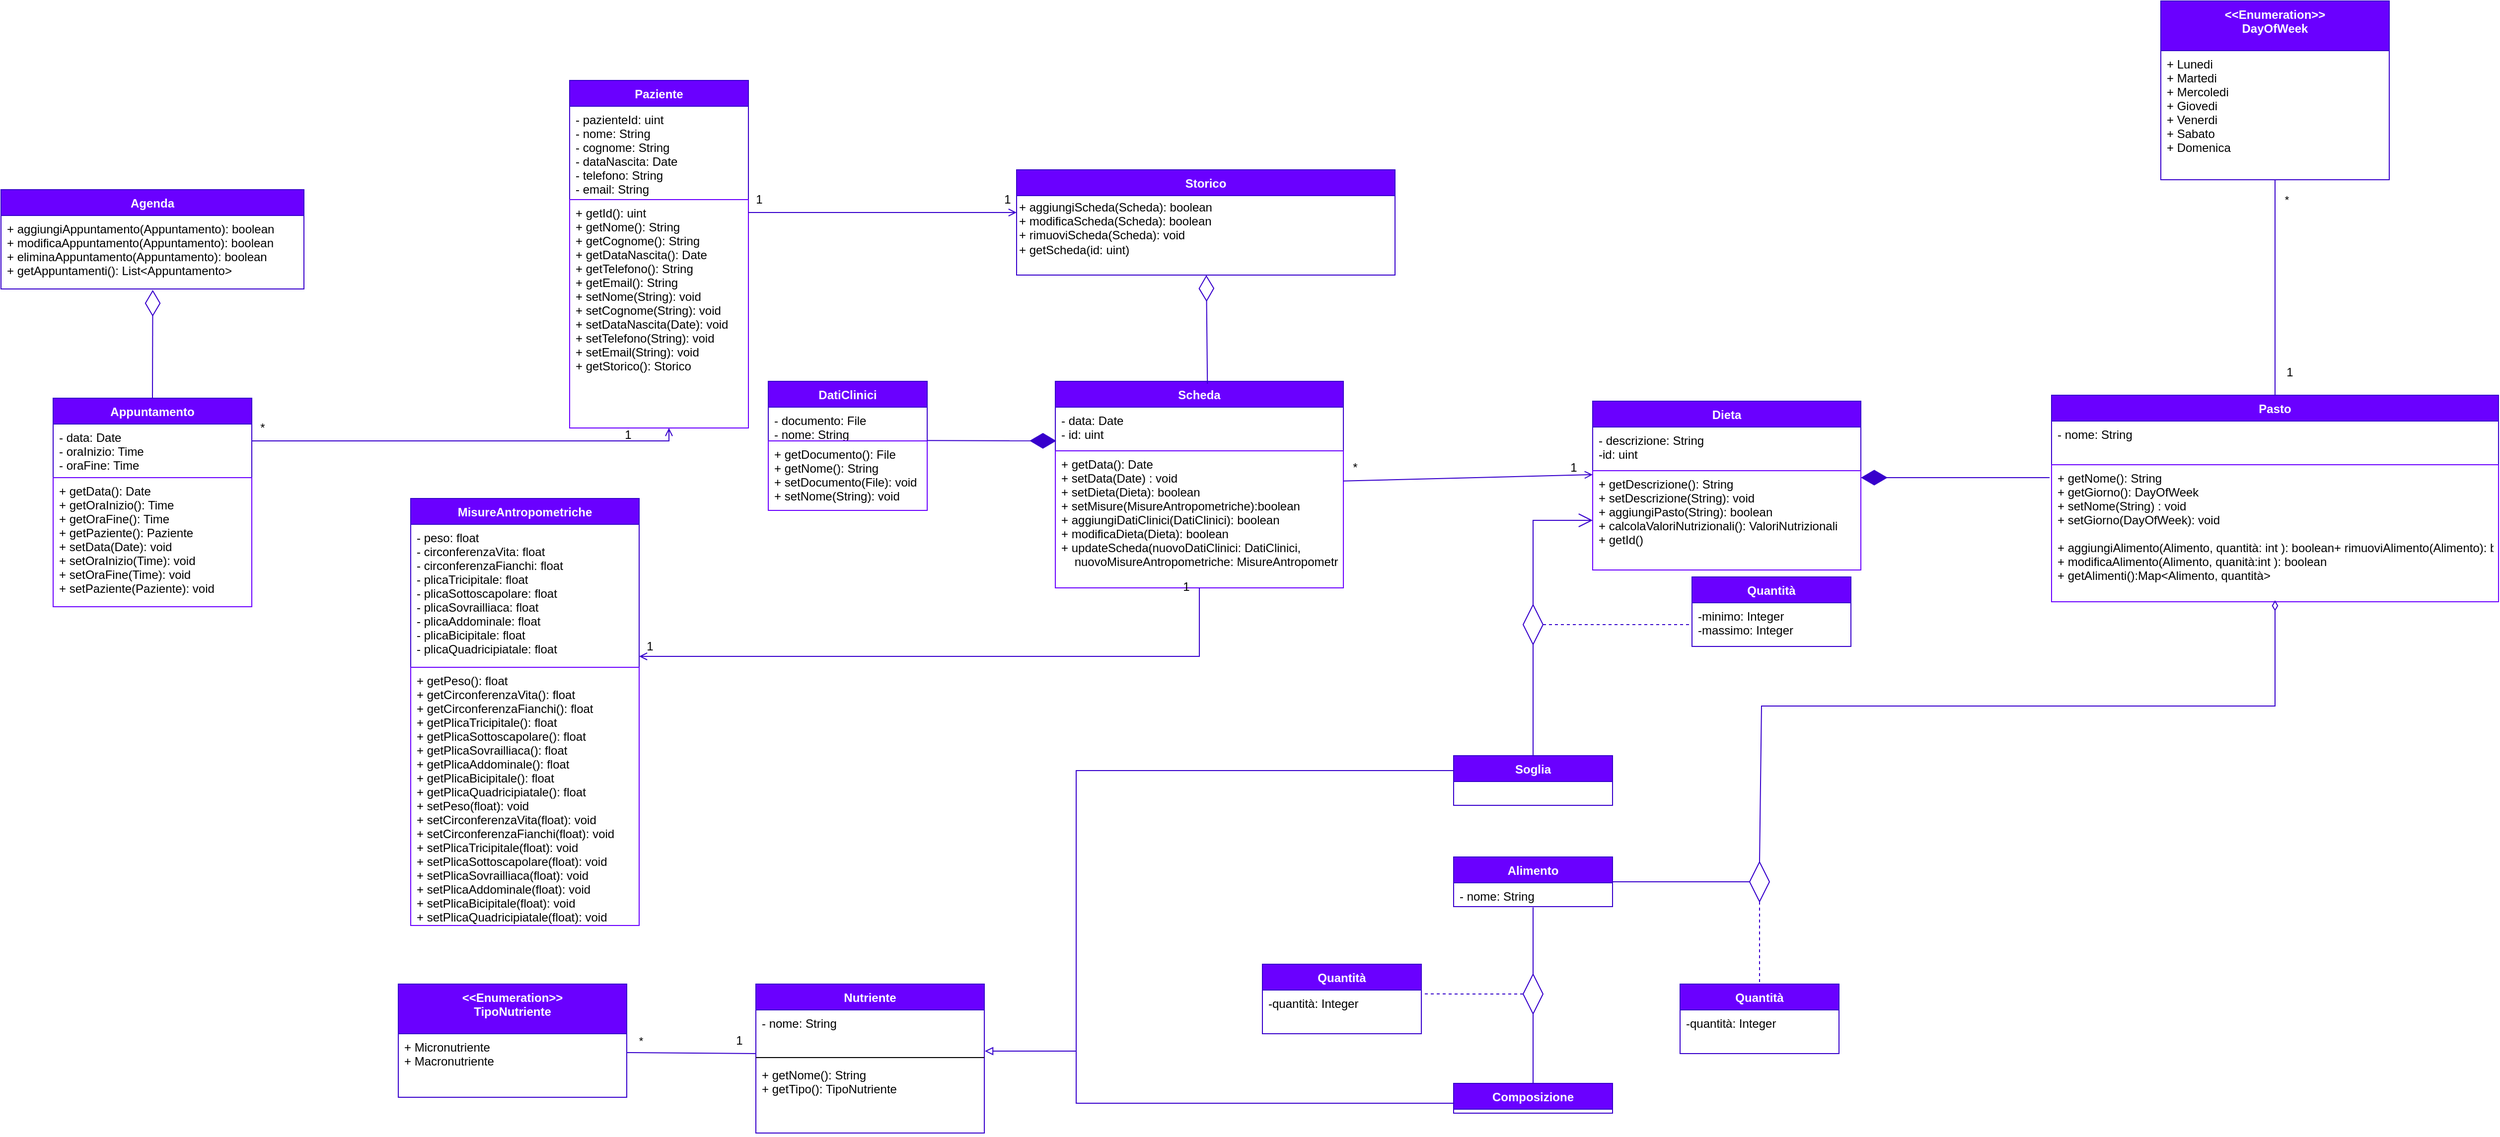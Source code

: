 <mxfile version="18.1.3" type="device"><diagram id="CF-CN9mxn05kVz-OpUtG" name="Page-1"><mxGraphModel dx="1038" dy="571" grid="1" gridSize="10" guides="1" tooltips="1" connect="1" arrows="1" fold="1" page="1" pageScale="1" pageWidth="827" pageHeight="1169" math="0" shadow="0"><root><mxCell id="0"/><mxCell id="1" parent="0"/><mxCell id="SzVYl2OptCZVlFIgxZ-r-344" value="Paziente" style="swimlane;fontStyle=1;align=center;verticalAlign=top;childLayout=stackLayout;horizontal=1;startSize=26;horizontalStack=0;resizeParent=1;resizeParentMax=0;resizeLast=0;collapsible=1;marginBottom=0;fillColor=#6a00ff;fontColor=#ffffff;strokeColor=#3700CC;" parent="1" vertex="1"><mxGeometry x="832.5" y="780" width="180" height="350" as="geometry"/></mxCell><mxCell id="SzVYl2OptCZVlFIgxZ-r-345" value="- pazienteId: uint&#10;- nome: String&#10;- cognome: String&#10;- dataNascita: Date&#10;- telefono: String&#10;- email: String&#10;&#10;" style="text;align=left;verticalAlign=top;spacingLeft=4;spacingRight=4;overflow=hidden;rotatable=0;points=[[0,0.5],[1,0.5]];portConstraint=eastwest;" parent="SzVYl2OptCZVlFIgxZ-r-344" vertex="1"><mxGeometry y="26" width="180" height="94" as="geometry"/></mxCell><mxCell id="SzVYl2OptCZVlFIgxZ-r-346" value="+ getId(): uint&#10;+ getNome(): String&#10;+ getCognome(): String&#10;+ getDataNascita(): Date&#10;+ getTelefono(): String&#10;+ getEmail(): String &#10;+ setNome(String): void&#10;+ setCognome(String): void&#10;+ setDataNascita(Date): void&#10;+ setTelefono(String): void&#10;+ setEmail(String): void&#10;+ getStorico(): Storico" style="text;align=left;verticalAlign=top;spacingLeft=4;spacingRight=4;overflow=hidden;rotatable=0;points=[[0,0.5],[1,0.5]];portConstraint=eastwest;strokeColor=#6A00FF;" parent="SzVYl2OptCZVlFIgxZ-r-344" vertex="1"><mxGeometry y="120" width="180" height="230" as="geometry"/></mxCell><mxCell id="SzVYl2OptCZVlFIgxZ-r-347" value="Scheda" style="swimlane;fontStyle=1;align=center;verticalAlign=top;childLayout=stackLayout;horizontal=1;startSize=26;horizontalStack=0;resizeParent=1;resizeParentMax=0;resizeLast=0;collapsible=1;marginBottom=0;fillColor=#6a00ff;fontColor=#ffffff;strokeColor=#3700CC;" parent="1" vertex="1"><mxGeometry x="1321.5" y="1083" width="290" height="208" as="geometry"><mxRectangle x="1321.5" y="1083" width="80" height="26" as="alternateBounds"/></mxGeometry></mxCell><mxCell id="SzVYl2OptCZVlFIgxZ-r-348" value="- data: Date&#10;- id: uint" style="text;align=left;verticalAlign=top;spacingLeft=4;spacingRight=4;overflow=hidden;rotatable=0;points=[[0,0.5],[1,0.5]];portConstraint=eastwest;" parent="SzVYl2OptCZVlFIgxZ-r-347" vertex="1"><mxGeometry y="26" width="290" height="44" as="geometry"/></mxCell><mxCell id="SzVYl2OptCZVlFIgxZ-r-349" value="+ getData(): Date&#10;+ setData(Date) : void&#10;+ setDieta(Dieta): boolean&#10;+ setMisure(MisureAntropometriche):boolean&#10;+ aggiungiDatiClinici(DatiClinici): boolean&#10;+ modificaDieta(Dieta): boolean&#10;+ updateScheda(nuovoDatiClinici: DatiClinici, &#10;    nuovoMisureAntropometriche: MisureAntropometriche): boolean" style="text;align=left;verticalAlign=top;spacingLeft=4;spacingRight=4;overflow=hidden;rotatable=0;points=[[0,0.5],[1,0.5]];portConstraint=eastwest;strokeColor=#6A00FF;labelBorderColor=none;" parent="SzVYl2OptCZVlFIgxZ-r-347" vertex="1"><mxGeometry y="70" width="290" height="138" as="geometry"/></mxCell><mxCell id="SzVYl2OptCZVlFIgxZ-r-350" value="Storico" style="swimlane;fontStyle=1;align=center;verticalAlign=top;childLayout=stackLayout;horizontal=1;startSize=26;horizontalStack=0;resizeParent=1;resizeParentMax=0;resizeLast=0;collapsible=1;marginBottom=0;fillColor=#6a00ff;fontColor=#ffffff;strokeColor=#3700CC;" parent="1" vertex="1"><mxGeometry x="1282.5" y="870" width="381" height="106" as="geometry"/></mxCell><mxCell id="SzVYl2OptCZVlFIgxZ-r-351" value="&lt;div style=&quot;&quot;&gt;&lt;span&gt;+ aggiungiScheda(Scheda): boolean&lt;/span&gt;&lt;/div&gt;&lt;div style=&quot;&quot;&gt;&lt;span&gt;+ modificaScheda(Scheda): boolean&lt;/span&gt;&lt;/div&gt;&lt;div style=&quot;&quot;&gt;&lt;span&gt;+ rimuoviScheda(Scheda): void&lt;/span&gt;&lt;/div&gt;&lt;div style=&quot;&quot;&gt;&lt;span&gt;+ getScheda(id: uint)&lt;/span&gt;&lt;/div&gt;&lt;div style=&quot;&quot;&gt;&lt;span&gt;&lt;br&gt;&lt;/span&gt;&lt;/div&gt;" style="text;html=1;align=left;verticalAlign=middle;resizable=0;points=[];autosize=1;" parent="SzVYl2OptCZVlFIgxZ-r-350" vertex="1"><mxGeometry y="26" width="381" height="80" as="geometry"/></mxCell><mxCell id="SzVYl2OptCZVlFIgxZ-r-352" value="Pasto" style="swimlane;fontStyle=1;align=center;verticalAlign=top;childLayout=stackLayout;horizontal=1;startSize=26;horizontalStack=0;resizeParent=1;resizeParentMax=0;resizeLast=0;collapsible=1;marginBottom=0;fillColor=#6a00ff;fontColor=#ffffff;strokeColor=#3700CC;" parent="1" vertex="1"><mxGeometry x="2324.5" y="1097" width="450" height="208" as="geometry"/></mxCell><mxCell id="SzVYl2OptCZVlFIgxZ-r-353" value="- nome: String&#10;" style="text;align=left;verticalAlign=top;spacingLeft=4;spacingRight=4;overflow=hidden;rotatable=0;points=[[0,0.5],[1,0.5]];portConstraint=eastwest;" parent="SzVYl2OptCZVlFIgxZ-r-352" vertex="1"><mxGeometry y="26" width="450" height="44" as="geometry"/></mxCell><mxCell id="SzVYl2OptCZVlFIgxZ-r-354" value="+ getNome(): String&#10;+ getGiorno(): DayOfWeek&#10;+ setNome(String) : void&#10;+ setGiorno(DayOfWeek): void&#10;&#10;+ aggiungiAlimento(Alimento, quantità: int ): boolean+ rimuoviAlimento(Alimento): boolean&#10;+ modificaAlimento(Alimento, quanità:int ): boolean&#10;+ getAlimenti():Map&lt;Alimento, quantità&gt;" style="text;align=left;verticalAlign=top;spacingLeft=4;spacingRight=4;overflow=hidden;rotatable=0;points=[[0,0.5],[1,0.5]];portConstraint=eastwest;strokeColor=#6A00FF;" parent="SzVYl2OptCZVlFIgxZ-r-352" vertex="1"><mxGeometry y="70" width="450" height="138" as="geometry"/></mxCell><mxCell id="SzVYl2OptCZVlFIgxZ-r-355" value="Alimento" style="swimlane;fontStyle=1;align=center;verticalAlign=top;childLayout=stackLayout;horizontal=1;startSize=26;horizontalStack=0;resizeParent=1;resizeParentMax=0;resizeLast=0;collapsible=1;marginBottom=0;fillColor=#6a00ff;fontColor=#ffffff;strokeColor=#3700CC;" parent="1" vertex="1"><mxGeometry x="1722.5" y="1562" width="160" height="50" as="geometry"/></mxCell><mxCell id="SzVYl2OptCZVlFIgxZ-r-356" value="- nome: String" style="text;align=left;verticalAlign=top;spacingLeft=4;spacingRight=4;overflow=hidden;rotatable=0;points=[[0,0.5],[1,0.5]];portConstraint=eastwest;" parent="SzVYl2OptCZVlFIgxZ-r-355" vertex="1"><mxGeometry y="26" width="160" height="24" as="geometry"/></mxCell><mxCell id="SzVYl2OptCZVlFIgxZ-r-361" value="Agenda" style="swimlane;fontStyle=1;align=center;verticalAlign=top;childLayout=stackLayout;horizontal=1;startSize=26;horizontalStack=0;resizeParent=1;resizeParentMax=0;resizeLast=0;collapsible=1;marginBottom=0;fillColor=#6a00ff;fontColor=#ffffff;strokeColor=#3700CC;" parent="1" vertex="1"><mxGeometry x="260" y="890" width="305" height="100" as="geometry"/></mxCell><mxCell id="SzVYl2OptCZVlFIgxZ-r-362" value="+ aggiungiAppuntamento(Appuntamento): boolean&#10;+ modificaAppuntamento(Appuntamento): boolean&#10;+ eliminaAppuntamento(Appuntamento): boolean&#10;+ getAppuntamenti(): List&lt;Appuntamento&gt;" style="text;align=left;verticalAlign=top;spacingLeft=4;spacingRight=4;overflow=hidden;rotatable=0;points=[[0,0.5],[1,0.5]];portConstraint=eastwest;" parent="SzVYl2OptCZVlFIgxZ-r-361" vertex="1"><mxGeometry y="26" width="305" height="74" as="geometry"/></mxCell><mxCell id="SzVYl2OptCZVlFIgxZ-r-363" value="Appuntamento" style="swimlane;fontStyle=1;align=center;verticalAlign=top;childLayout=stackLayout;horizontal=1;startSize=26;horizontalStack=0;resizeParent=1;resizeParentMax=0;resizeLast=0;collapsible=1;marginBottom=0;fillColor=#6a00ff;fontColor=#ffffff;strokeColor=#3700CC;" parent="1" vertex="1"><mxGeometry x="312.5" y="1100" width="200" height="210" as="geometry"><mxRectangle x="2080" y="680" width="120" height="26" as="alternateBounds"/></mxGeometry></mxCell><mxCell id="SzVYl2OptCZVlFIgxZ-r-364" value="- data: Date&#10;- oraInizio: Time&#10;- oraFine: Time&#10;" style="text;align=left;verticalAlign=top;spacingLeft=4;spacingRight=4;overflow=hidden;rotatable=0;points=[[0,0.5],[1,0.5]];portConstraint=eastwest;" parent="SzVYl2OptCZVlFIgxZ-r-363" vertex="1"><mxGeometry y="26" width="200" height="54" as="geometry"/></mxCell><mxCell id="SzVYl2OptCZVlFIgxZ-r-365" value="+ getData(): Date&#10;+ getOraInizio(): Time&#10;+ getOraFine(): Time&#10;+ getPaziente(): Paziente&#10;+ setData(Date): void&#10;+ setOraInizio(Time): void&#10;+ setOraFine(Time): void&#10;+ setPaziente(Paziente): void" style="text;align=left;verticalAlign=top;spacingLeft=4;spacingRight=4;overflow=hidden;rotatable=0;points=[[0,0.5],[1,0.5]];portConstraint=eastwest;strokeColor=#6A00FF;" parent="SzVYl2OptCZVlFIgxZ-r-363" vertex="1"><mxGeometry y="80" width="200" height="130" as="geometry"/></mxCell><mxCell id="SzVYl2OptCZVlFIgxZ-r-366" value="Dieta" style="swimlane;fontStyle=1;align=center;verticalAlign=top;childLayout=stackLayout;horizontal=1;startSize=26;horizontalStack=0;resizeParent=1;resizeParentMax=0;resizeLast=0;collapsible=1;marginBottom=0;fillColor=#6a00ff;fontColor=#ffffff;strokeColor=#3700CC;" parent="1" vertex="1"><mxGeometry x="1862.5" y="1103" width="270" height="170" as="geometry"/></mxCell><mxCell id="SzVYl2OptCZVlFIgxZ-r-367" value="- descrizione: String&#10;-id: uint" style="text;align=left;verticalAlign=top;spacingLeft=4;spacingRight=4;overflow=hidden;rotatable=0;points=[[0,0.5],[1,0.5]];portConstraint=eastwest;" parent="SzVYl2OptCZVlFIgxZ-r-366" vertex="1"><mxGeometry y="26" width="270" height="44" as="geometry"/></mxCell><mxCell id="SzVYl2OptCZVlFIgxZ-r-368" value="+ getDescrizione(): String&#10;+ setDescrizione(String): void&#10;+ aggiungiPasto(String): boolean&#10;+ calcolaValoriNutrizionali(): ValoriNutrizionali&#10;+ getId()" style="text;align=left;verticalAlign=top;spacingLeft=4;spacingRight=4;overflow=hidden;rotatable=0;points=[[0,0.5],[1,0.5]];portConstraint=eastwest;strokeColor=#6A00FF;" parent="SzVYl2OptCZVlFIgxZ-r-366" vertex="1"><mxGeometry y="70" width="270" height="100" as="geometry"/></mxCell><mxCell id="SzVYl2OptCZVlFIgxZ-r-369" value="DatiClinici" style="swimlane;fontStyle=1;align=center;verticalAlign=top;childLayout=stackLayout;horizontal=1;startSize=26;horizontalStack=0;resizeParent=1;resizeParentMax=0;resizeLast=0;collapsible=1;marginBottom=0;fillColor=#6a00ff;fontColor=#ffffff;strokeColor=#3700CC;" parent="1" vertex="1"><mxGeometry x="1032.5" y="1083" width="160" height="130" as="geometry"/></mxCell><mxCell id="SzVYl2OptCZVlFIgxZ-r-370" value="- documento: File&#10;- nome: String" style="text;align=left;verticalAlign=top;spacingLeft=4;spacingRight=4;overflow=hidden;rotatable=0;points=[[0,0.5],[1,0.5]];portConstraint=eastwest;" parent="SzVYl2OptCZVlFIgxZ-r-369" vertex="1"><mxGeometry y="26" width="160" height="34" as="geometry"/></mxCell><mxCell id="SzVYl2OptCZVlFIgxZ-r-371" value="+ getDocumento(): File&#10;+ getNome(): String&#10;+ setDocumento(File): void&#10;+ setNome(String): void" style="text;align=left;verticalAlign=top;spacingLeft=4;spacingRight=4;overflow=hidden;rotatable=0;points=[[0,0.5],[1,0.5]];portConstraint=eastwest;strokeColor=#6A00FF;" parent="SzVYl2OptCZVlFIgxZ-r-369" vertex="1"><mxGeometry y="60" width="160" height="70" as="geometry"/></mxCell><mxCell id="SzVYl2OptCZVlFIgxZ-r-372" value="" style="endArrow=diamondThin;endFill=1;endSize=24;html=1;rounded=0;fillColor=#6a00ff;strokeColor=#3700CC;" parent="1" edge="1"><mxGeometry width="160" relative="1" as="geometry"><mxPoint x="2322.5" y="1180" as="sourcePoint"/><mxPoint x="2132.5" y="1180" as="targetPoint"/><Array as="points"><mxPoint x="2242.5" y="1180"/><mxPoint x="2162.5" y="1180"/></Array></mxGeometry></mxCell><mxCell id="SzVYl2OptCZVlFIgxZ-r-373" value="" style="endArrow=diamondThin;endFill=0;endSize=24;html=1;rounded=0;fillColor=#6a00ff;strokeColor=#3700CC;exitX=0.528;exitY=0.012;exitDx=0;exitDy=0;exitPerimeter=0;" parent="1" source="SzVYl2OptCZVlFIgxZ-r-347" target="SzVYl2OptCZVlFIgxZ-r-350" edge="1"><mxGeometry width="160" relative="1" as="geometry"><mxPoint x="1272.5" y="1360" as="sourcePoint"/><mxPoint x="1432.5" y="1360" as="targetPoint"/></mxGeometry></mxCell><mxCell id="SzVYl2OptCZVlFIgxZ-r-374" value="" style="endArrow=none;endFill=0;endSize=24;html=1;rounded=0;fillColor=#6a00ff;strokeColor=#3700CC;startArrow=open;startFill=0;" parent="1" target="SzVYl2OptCZVlFIgxZ-r-347" edge="1"><mxGeometry width="160" relative="1" as="geometry"><mxPoint x="1862.5" y="1177" as="sourcePoint"/><mxPoint x="1282.5" y="1230" as="targetPoint"/></mxGeometry></mxCell><mxCell id="SzVYl2OptCZVlFIgxZ-r-375" value="" style="endArrow=none;endFill=0;endSize=24;html=1;rounded=0;fillColor=#6a00ff;strokeColor=#3700CC;startArrow=open;startFill=0;" parent="1" target="SzVYl2OptCZVlFIgxZ-r-349" edge="1"><mxGeometry width="160" relative="1" as="geometry"><mxPoint x="902.5" y="1360" as="sourcePoint"/><mxPoint x="1282.5" y="1290" as="targetPoint"/><Array as="points"><mxPoint x="1466.5" y="1360"/></Array></mxGeometry></mxCell><mxCell id="SzVYl2OptCZVlFIgxZ-r-376" value="" style="endArrow=open;html=1;edgeStyle=orthogonalEdgeStyle;rounded=0;fillColor=#6a00ff;strokeColor=#3700CC;endFill=0;" parent="1" source="SzVYl2OptCZVlFIgxZ-r-344" target="SzVYl2OptCZVlFIgxZ-r-350" edge="1"><mxGeometry relative="1" as="geometry"><mxPoint x="1122.5" y="1230" as="sourcePoint"/><mxPoint x="1282.5" y="1230" as="targetPoint"/><Array as="points"><mxPoint x="1152.5" y="913"/><mxPoint x="1152.5" y="913"/></Array></mxGeometry></mxCell><mxCell id="SzVYl2OptCZVlFIgxZ-r-377" value="" style="endArrow=diamondThin;endFill=0;endSize=24;html=1;rounded=0;fillColor=#6a00ff;strokeColor=#3700CC;exitX=0.5;exitY=0;exitDx=0;exitDy=0;entryX=0.501;entryY=1.012;entryDx=0;entryDy=0;entryPerimeter=0;" parent="1" source="SzVYl2OptCZVlFIgxZ-r-363" target="SzVYl2OptCZVlFIgxZ-r-362" edge="1"><mxGeometry width="160" relative="1" as="geometry"><mxPoint x="352.5" y="1050" as="sourcePoint"/><mxPoint x="362.5" y="1060" as="targetPoint"/></mxGeometry></mxCell><mxCell id="SzVYl2OptCZVlFIgxZ-r-378" value="" style="endArrow=open;html=1;edgeStyle=orthogonalEdgeStyle;rounded=0;fillColor=#6a00ff;strokeColor=#3700CC;endFill=0;" parent="1" source="SzVYl2OptCZVlFIgxZ-r-363" target="SzVYl2OptCZVlFIgxZ-r-344" edge="1"><mxGeometry relative="1" as="geometry"><mxPoint x="1022.5" y="923.0" as="sourcePoint"/><mxPoint x="1306" y="923.0" as="targetPoint"/><Array as="points"><mxPoint x="932.5" y="1143"/></Array></mxGeometry></mxCell><mxCell id="SzVYl2OptCZVlFIgxZ-r-379" style="edgeStyle=orthogonalEdgeStyle;rounded=0;orthogonalLoop=1;jettySize=auto;html=1;entryX=1;entryY=0.25;entryDx=0;entryDy=0;endArrow=block;endFill=0;fillColor=#6a00ff;strokeColor=#3700CC;" parent="1" source="SzVYl2OptCZVlFIgxZ-r-381" edge="1"><mxGeometry relative="1" as="geometry"><Array as="points"><mxPoint x="1342.5" y="1810"/><mxPoint x="1342.5" y="1758"/></Array><mxPoint x="1250.5" y="1757.5" as="targetPoint"/></mxGeometry></mxCell><mxCell id="SzVYl2OptCZVlFIgxZ-r-381" value="Composizione" style="swimlane;fontStyle=1;align=center;verticalAlign=top;childLayout=stackLayout;horizontal=1;startSize=26;horizontalStack=0;resizeParent=1;resizeParentMax=0;resizeLast=0;collapsible=1;marginBottom=0;fillColor=#6a00ff;fontColor=#ffffff;strokeColor=#3700CC;" parent="1" vertex="1"><mxGeometry x="1722.5" y="1790" width="160" height="30" as="geometry"/></mxCell><mxCell id="SzVYl2OptCZVlFIgxZ-r-382" style="edgeStyle=orthogonalEdgeStyle;rounded=0;orthogonalLoop=1;jettySize=auto;html=1;entryX=1;entryY=0.25;entryDx=0;entryDy=0;endArrow=none;endFill=0;fillColor=#6a00ff;strokeColor=#3700CC;exitX=0;exitY=0.5;exitDx=0;exitDy=0;" parent="1" source="SzVYl2OptCZVlFIgxZ-r-384" edge="1"><mxGeometry relative="1" as="geometry"><Array as="points"><mxPoint x="1342.5" y="1475"/><mxPoint x="1342.5" y="1758"/></Array><mxPoint x="1598.5" y="1365" as="sourcePoint"/><mxPoint x="1260.5" y="1757.5" as="targetPoint"/></mxGeometry></mxCell><mxCell id="SzVYl2OptCZVlFIgxZ-r-383" style="edgeStyle=orthogonalEdgeStyle;rounded=0;orthogonalLoop=1;jettySize=auto;html=1;entryX=1;entryY=0.5;entryDx=0;entryDy=0;endArrow=none;endFill=0;fillColor=#6a00ff;strokeColor=#3700CC;" parent="1" source="SzVYl2OptCZVlFIgxZ-r-384" target="SzVYl2OptCZVlFIgxZ-r-391" edge="1"><mxGeometry relative="1" as="geometry"/></mxCell><mxCell id="SzVYl2OptCZVlFIgxZ-r-384" value="Soglia" style="swimlane;fontStyle=1;align=center;verticalAlign=top;childLayout=stackLayout;horizontal=1;startSize=26;horizontalStack=0;resizeParent=1;resizeParentMax=0;resizeLast=0;collapsible=1;marginBottom=0;fillColor=#6a00ff;fontColor=#ffffff;strokeColor=#3700CC;" parent="1" vertex="1"><mxGeometry x="1722.5" y="1460" width="160" height="50" as="geometry"/></mxCell><mxCell id="SzVYl2OptCZVlFIgxZ-r-385" value="" style="rhombus;whiteSpace=wrap;html=1;direction=south;fillColor=none;strokeColor=#3700CC;" parent="1" vertex="1"><mxGeometry x="2020.5" y="1567" width="20" height="40" as="geometry"/></mxCell><mxCell id="SzVYl2OptCZVlFIgxZ-r-386" value="" style="html=1;verticalAlign=bottom;endArrow=none;endSize=8;rounded=0;endFill=0;entryX=0.5;entryY=1;entryDx=0;entryDy=0;fillColor=#6a00ff;strokeColor=#3700CC;" parent="1" source="SzVYl2OptCZVlFIgxZ-r-355" target="SzVYl2OptCZVlFIgxZ-r-385" edge="1"><mxGeometry relative="1" as="geometry"><mxPoint x="1802.5" y="1530" as="sourcePoint"/><mxPoint x="1722.5" y="1530" as="targetPoint"/></mxGeometry></mxCell><mxCell id="SzVYl2OptCZVlFIgxZ-r-387" value="" style="html=1;verticalAlign=bottom;endArrow=diamondThin;endSize=8;rounded=0;endFill=0;entryX=0.5;entryY=0.989;entryDx=0;entryDy=0;exitX=0;exitY=0.5;exitDx=0;exitDy=0;entryPerimeter=0;fillColor=#6a00ff;strokeColor=#3700CC;" parent="1" source="SzVYl2OptCZVlFIgxZ-r-385" target="SzVYl2OptCZVlFIgxZ-r-354" edge="1"><mxGeometry relative="1" as="geometry"><mxPoint x="1802.27" y="1450" as="sourcePoint"/><mxPoint x="1802.27" y="1382" as="targetPoint"/><Array as="points"><mxPoint x="2032.5" y="1410"/><mxPoint x="2549.5" y="1410"/></Array></mxGeometry></mxCell><mxCell id="SzVYl2OptCZVlFIgxZ-r-388" value="" style="html=1;verticalAlign=bottom;endArrow=none;endSize=8;rounded=0;endFill=0;exitX=1;exitY=0.5;exitDx=0;exitDy=0;dashed=1;fillColor=#6a00ff;strokeColor=#3700CC;" parent="1" source="SzVYl2OptCZVlFIgxZ-r-385" target="SzVYl2OptCZVlFIgxZ-r-389" edge="1"><mxGeometry relative="1" as="geometry"><mxPoint x="1822.5" y="1582" as="sourcePoint"/><mxPoint x="1952.5" y="1490" as="targetPoint"/><Array as="points"/></mxGeometry></mxCell><mxCell id="SzVYl2OptCZVlFIgxZ-r-389" value="Quantità" style="swimlane;fontStyle=1;align=center;verticalAlign=top;childLayout=stackLayout;horizontal=1;startSize=26;horizontalStack=0;resizeParent=1;resizeParentMax=0;resizeLast=0;collapsible=1;marginBottom=0;fillColor=#6a00ff;fontColor=#ffffff;strokeColor=#3700CC;" parent="1" vertex="1"><mxGeometry x="1950.5" y="1690" width="160" height="70" as="geometry"/></mxCell><mxCell id="SzVYl2OptCZVlFIgxZ-r-390" value="-quantità: Integer" style="text;align=left;verticalAlign=top;spacingLeft=4;spacingRight=4;overflow=hidden;rotatable=0;points=[[0,0.5],[1,0.5]];portConstraint=eastwest;" parent="SzVYl2OptCZVlFIgxZ-r-389" vertex="1"><mxGeometry y="26" width="160" height="44" as="geometry"/></mxCell><mxCell id="SzVYl2OptCZVlFIgxZ-r-391" value="" style="rhombus;whiteSpace=wrap;html=1;direction=south;fillColor=none;fontColor=#ffffff;strokeColor=#3700CC;" parent="1" vertex="1"><mxGeometry x="1792.5" y="1308" width="20" height="40" as="geometry"/></mxCell><mxCell id="SzVYl2OptCZVlFIgxZ-r-392" value="" style="endArrow=open;endSize=12;html=1;rounded=0;exitX=0;exitY=0.5;exitDx=0;exitDy=0;endFill=0;entryX=0;entryY=0.5;entryDx=0;entryDy=0;fillColor=#6a00ff;strokeColor=#3700CC;" parent="1" source="SzVYl2OptCZVlFIgxZ-r-391" target="SzVYl2OptCZVlFIgxZ-r-368" edge="1"><mxGeometry width="160" relative="1" as="geometry"><mxPoint x="1982.5" y="1266" as="sourcePoint"/><mxPoint x="2102.5" y="1083" as="targetPoint"/><Array as="points"><mxPoint x="1802.5" y="1223"/></Array></mxGeometry></mxCell><mxCell id="SzVYl2OptCZVlFIgxZ-r-393" value="" style="html=1;verticalAlign=bottom;endArrow=none;endSize=8;rounded=0;endFill=0;exitX=0.5;exitY=0;exitDx=0;exitDy=0;dashed=1;entryX=0;entryY=0.5;entryDx=0;entryDy=0;fillColor=#6a00ff;strokeColor=#3700CC;" parent="1" source="SzVYl2OptCZVlFIgxZ-r-391" target="SzVYl2OptCZVlFIgxZ-r-395" edge="1"><mxGeometry relative="1" as="geometry"><mxPoint x="2122.5" y="935" as="sourcePoint"/><mxPoint x="1682.5" y="1210" as="targetPoint"/></mxGeometry></mxCell><mxCell id="SzVYl2OptCZVlFIgxZ-r-394" value="Quantità" style="swimlane;fontStyle=1;align=center;verticalAlign=top;childLayout=stackLayout;horizontal=1;startSize=26;horizontalStack=0;resizeParent=1;resizeParentMax=0;resizeLast=0;collapsible=1;marginBottom=0;fillColor=#6a00ff;fontColor=#ffffff;strokeColor=#3700CC;" parent="1" vertex="1"><mxGeometry x="1962.5" y="1280" width="160" height="70" as="geometry"/></mxCell><mxCell id="SzVYl2OptCZVlFIgxZ-r-395" value="-minimo: Integer&#10;-massimo: Integer" style="text;align=left;verticalAlign=top;spacingLeft=4;spacingRight=4;overflow=hidden;rotatable=0;points=[[0,0.5],[1,0.5]];portConstraint=eastwest;" parent="SzVYl2OptCZVlFIgxZ-r-394" vertex="1"><mxGeometry y="26" width="160" height="44" as="geometry"/></mxCell><mxCell id="SzVYl2OptCZVlFIgxZ-r-396" value="" style="endArrow=diamondThin;endFill=1;endSize=24;html=1;rounded=0;fillColor=#6a00ff;strokeColor=#3700CC;exitX=0.998;exitY=-0.005;exitDx=0;exitDy=0;exitPerimeter=0;startArrow=none;startFill=0;" parent="1" source="SzVYl2OptCZVlFIgxZ-r-371" edge="1"><mxGeometry x="-0.87" y="13" width="160" relative="1" as="geometry"><mxPoint x="1292.5" y="1140" as="sourcePoint"/><mxPoint x="1322.5" y="1143" as="targetPoint"/><mxPoint as="offset"/></mxGeometry></mxCell><mxCell id="SzVYl2OptCZVlFIgxZ-r-397" value="MisureAntropometriche" style="swimlane;fontStyle=1;align=center;verticalAlign=top;childLayout=stackLayout;horizontal=1;startSize=26;horizontalStack=0;resizeParent=1;resizeParentMax=0;resizeLast=0;collapsible=1;marginBottom=0;fillColor=#6a00ff;fontColor=#ffffff;strokeColor=#3700CC;" parent="1" vertex="1"><mxGeometry x="672.5" y="1201" width="230" height="430" as="geometry"/></mxCell><mxCell id="SzVYl2OptCZVlFIgxZ-r-398" value="- peso: float&#10;- circonferenzaVita: float&#10;- circonferenzaFianchi: float&#10;- plicaTricipitale: float&#10;- plicaSottoscapolare: float&#10;- plicaSovrailliaca: float&#10;- plicaAddominale: float&#10;- plicaBicipitale: float&#10;- plicaQuadricipiatale: float&#10;  " style="text;align=left;verticalAlign=top;spacingLeft=4;spacingRight=4;overflow=hidden;rotatable=0;points=[[0,0.5],[1,0.5]];portConstraint=eastwest;" parent="SzVYl2OptCZVlFIgxZ-r-397" vertex="1"><mxGeometry y="26" width="230" height="144" as="geometry"/></mxCell><mxCell id="SzVYl2OptCZVlFIgxZ-r-399" value="+ getPeso(): float&#10;+ getCirconferenzaVita(): float&#10;+ getCirconferenzaFianchi(): float&#10;+ getPlicaTricipitale(): float&#10;+ getPlicaSottoscapolare(): float&#10;+ getPlicaSovrailliaca(): float&#10;+ getPlicaAddominale(): float&#10;+ getPlicaBicipitale(): float&#10;+ getPlicaQuadricipiatale(): float&#10;+ setPeso(float): void&#10;+ setCirconferenzaVita(float): void&#10;+ setCirconferenzaFianchi(float): void&#10;+ setPlicaTricipitale(float): void&#10;+ setPlicaSottoscapolare(float): void&#10;+ setPlicaSovrailliaca(float): void&#10;+ setPlicaAddominale(float): void&#10;+ setPlicaBicipitale(float): void&#10;+ setPlicaQuadricipiatale(float): void  " style="text;align=left;verticalAlign=top;spacingLeft=4;spacingRight=4;overflow=hidden;rotatable=0;points=[[0,0.5],[1,0.5]];portConstraint=eastwest;strokeColor=#6A00FF;" parent="SzVYl2OptCZVlFIgxZ-r-397" vertex="1"><mxGeometry y="170" width="230" height="260" as="geometry"/></mxCell><mxCell id="SzVYl2OptCZVlFIgxZ-r-403" value="Nutriente" style="swimlane;fontStyle=1;align=center;verticalAlign=top;childLayout=stackLayout;horizontal=1;startSize=26;horizontalStack=0;resizeParent=1;resizeParentMax=0;resizeLast=0;collapsible=1;marginBottom=0;strokeColor=#3700CC;fillColor=#6a00ff;fontColor=#ffffff;" parent="1" vertex="1"><mxGeometry x="1020" y="1690" width="230" height="150" as="geometry"/></mxCell><mxCell id="SzVYl2OptCZVlFIgxZ-r-404" value="- nome: String&#10;" style="text;strokeColor=none;fillColor=none;align=left;verticalAlign=top;spacingLeft=4;spacingRight=4;overflow=hidden;rotatable=0;points=[[0,0.5],[1,0.5]];portConstraint=eastwest;" parent="SzVYl2OptCZVlFIgxZ-r-403" vertex="1"><mxGeometry y="26" width="230" height="44" as="geometry"/></mxCell><mxCell id="SzVYl2OptCZVlFIgxZ-r-405" value="" style="line;strokeWidth=1;fillColor=none;align=left;verticalAlign=middle;spacingTop=-1;spacingLeft=3;spacingRight=3;rotatable=0;labelPosition=right;points=[];portConstraint=eastwest;" parent="SzVYl2OptCZVlFIgxZ-r-403" vertex="1"><mxGeometry y="70" width="230" height="8" as="geometry"/></mxCell><mxCell id="SzVYl2OptCZVlFIgxZ-r-406" value="+ getNome(): String&#10;+ getTipo(): TipoNutriente&#10;" style="text;strokeColor=none;fillColor=none;align=left;verticalAlign=top;spacingLeft=4;spacingRight=4;overflow=hidden;rotatable=0;points=[[0,0.5],[1,0.5]];portConstraint=eastwest;" parent="SzVYl2OptCZVlFIgxZ-r-403" vertex="1"><mxGeometry y="78" width="230" height="72" as="geometry"/></mxCell><mxCell id="SzVYl2OptCZVlFIgxZ-r-408" value="*" style="text;html=1;align=center;verticalAlign=middle;resizable=0;points=[];autosize=1;strokeColor=none;fillColor=none;" parent="1" vertex="1"><mxGeometry x="512.5" y="1120" width="20" height="20" as="geometry"/></mxCell><mxCell id="SzVYl2OptCZVlFIgxZ-r-409" value="1" style="text;html=1;align=center;verticalAlign=middle;resizable=0;points=[];autosize=1;strokeColor=none;fillColor=none;" parent="1" vertex="1"><mxGeometry x="880.5" y="1127" width="20" height="20" as="geometry"/></mxCell><mxCell id="SzVYl2OptCZVlFIgxZ-r-410" value="1" style="text;html=1;align=center;verticalAlign=middle;resizable=0;points=[];autosize=1;strokeColor=none;fillColor=none;" parent="1" vertex="1"><mxGeometry x="1012.5" y="890" width="20" height="20" as="geometry"/></mxCell><mxCell id="SzVYl2OptCZVlFIgxZ-r-411" value="1" style="text;html=1;align=center;verticalAlign=middle;resizable=0;points=[];autosize=1;strokeColor=none;fillColor=none;" parent="1" vertex="1"><mxGeometry x="1262.5" y="890" width="20" height="20" as="geometry"/></mxCell><mxCell id="SzVYl2OptCZVlFIgxZ-r-412" value="1" style="text;html=1;align=center;verticalAlign=middle;resizable=0;points=[];autosize=1;strokeColor=none;fillColor=none;" parent="1" vertex="1"><mxGeometry x="1442.5" y="1280" width="20" height="20" as="geometry"/></mxCell><mxCell id="SzVYl2OptCZVlFIgxZ-r-413" value="1" style="text;html=1;align=center;verticalAlign=middle;resizable=0;points=[];autosize=1;strokeColor=none;fillColor=none;" parent="1" vertex="1"><mxGeometry x="902.5" y="1340" width="20" height="20" as="geometry"/></mxCell><mxCell id="SzVYl2OptCZVlFIgxZ-r-414" value="*" style="text;html=1;align=center;verticalAlign=middle;resizable=0;points=[];autosize=1;strokeColor=none;fillColor=none;" parent="1" vertex="1"><mxGeometry x="1612.5" y="1160" width="20" height="20" as="geometry"/></mxCell><mxCell id="SzVYl2OptCZVlFIgxZ-r-415" value="1" style="text;html=1;align=center;verticalAlign=middle;resizable=0;points=[];autosize=1;strokeColor=none;fillColor=none;" parent="1" vertex="1"><mxGeometry x="1832.5" y="1160" width="20" height="20" as="geometry"/></mxCell><mxCell id="SzVYl2OptCZVlFIgxZ-r-417" value="&lt;&lt;Enumeration&gt;&gt;&#10;TipoNutriente" style="swimlane;fontStyle=1;align=center;verticalAlign=top;childLayout=stackLayout;horizontal=1;startSize=50;horizontalStack=0;resizeParent=1;resizeParentMax=0;resizeLast=0;collapsible=1;marginBottom=0;strokeColor=#3700CC;fillColor=#6a00ff;fontColor=#ffffff;" parent="1" vertex="1"><mxGeometry x="660" y="1690" width="230" height="114" as="geometry"/></mxCell><mxCell id="SzVYl2OptCZVlFIgxZ-r-418" value="+ Micronutriente&#10;+ Macronutriente&#10; &#10;" style="text;strokeColor=none;fillColor=none;align=left;verticalAlign=top;spacingLeft=4;spacingRight=4;overflow=hidden;rotatable=0;points=[[0,0.5],[1,0.5]];portConstraint=eastwest;" parent="SzVYl2OptCZVlFIgxZ-r-417" vertex="1"><mxGeometry y="50" width="230" height="64" as="geometry"/></mxCell><mxCell id="SzVYl2OptCZVlFIgxZ-r-421" value="*" style="endArrow=none;html=1;rounded=0;strokeColor=#3700CC;exitX=1;exitY=0.296;exitDx=0;exitDy=0;exitPerimeter=0;" parent="1" source="SzVYl2OptCZVlFIgxZ-r-418" edge="1"><mxGeometry x="-0.781" y="12" width="50" height="50" relative="1" as="geometry"><mxPoint x="1350" y="1800" as="sourcePoint"/><mxPoint x="1020" y="1760" as="targetPoint"/><mxPoint as="offset"/></mxGeometry></mxCell><mxCell id="SzVYl2OptCZVlFIgxZ-r-422" value="1" style="text;html=1;align=center;verticalAlign=middle;resizable=0;points=[];autosize=1;strokeColor=none;fillColor=none;" parent="1" vertex="1"><mxGeometry x="992.5" y="1737" width="20" height="20" as="geometry"/></mxCell><mxCell id="SzVYl2OptCZVlFIgxZ-r-425" value="*" style="edgeStyle=orthogonalEdgeStyle;rounded=0;orthogonalLoop=1;jettySize=auto;html=1;entryX=0.5;entryY=0;entryDx=0;entryDy=0;endArrow=none;endFill=0;strokeColor=#3700CC;" parent="1" source="SzVYl2OptCZVlFIgxZ-r-423" target="SzVYl2OptCZVlFIgxZ-r-352" edge="1"><mxGeometry x="-0.816" y="11" relative="1" as="geometry"><mxPoint as="offset"/></mxGeometry></mxCell><mxCell id="SzVYl2OptCZVlFIgxZ-r-423" value="&lt;&lt;Enumeration&gt;&gt;&#10;DayOfWeek" style="swimlane;fontStyle=1;align=center;verticalAlign=top;childLayout=stackLayout;horizontal=1;startSize=50;horizontalStack=0;resizeParent=1;resizeParentMax=0;resizeLast=0;collapsible=1;marginBottom=0;strokeColor=#3700CC;fillColor=#6a00ff;fontColor=#ffffff;" parent="1" vertex="1"><mxGeometry x="2434.5" y="700" width="230" height="180" as="geometry"/></mxCell><mxCell id="SzVYl2OptCZVlFIgxZ-r-424" value="+ Lunedi&#10;+ Martedi&#10;+ Mercoledi&#10;+ Giovedi&#10;+ Venerdi&#10;+ Sabato&#10;+ Domenica&#10;" style="text;strokeColor=none;fillColor=none;align=left;verticalAlign=top;spacingLeft=4;spacingRight=4;overflow=hidden;rotatable=0;points=[[0,0.5],[1,0.5]];portConstraint=eastwest;" parent="SzVYl2OptCZVlFIgxZ-r-423" vertex="1"><mxGeometry y="50" width="230" height="130" as="geometry"/></mxCell><mxCell id="SzVYl2OptCZVlFIgxZ-r-427" value="1" style="text;html=1;align=center;verticalAlign=middle;resizable=0;points=[];autosize=1;strokeColor=none;fillColor=none;" parent="1" vertex="1"><mxGeometry x="2554" y="1064" width="20" height="20" as="geometry"/></mxCell><mxCell id="fwODS60Kw3HRGSabt3T4-2" style="edgeStyle=orthogonalEdgeStyle;rounded=0;orthogonalLoop=1;jettySize=auto;html=1;exitX=1;exitY=0.5;exitDx=0;exitDy=0;endArrow=none;endFill=0;fillColor=#6a00ff;strokeColor=#3700CC;" parent="1" source="fwODS60Kw3HRGSabt3T4-1" target="SzVYl2OptCZVlFIgxZ-r-381" edge="1"><mxGeometry relative="1" as="geometry"/></mxCell><mxCell id="fwODS60Kw3HRGSabt3T4-3" style="edgeStyle=orthogonalEdgeStyle;rounded=0;orthogonalLoop=1;jettySize=auto;html=1;exitX=0;exitY=0.5;exitDx=0;exitDy=0;entryX=0.5;entryY=1.031;entryDx=0;entryDy=0;entryPerimeter=0;endArrow=none;endFill=0;fillColor=#6a00ff;strokeColor=#3700CC;" parent="1" source="fwODS60Kw3HRGSabt3T4-1" target="SzVYl2OptCZVlFIgxZ-r-356" edge="1"><mxGeometry relative="1" as="geometry"/></mxCell><mxCell id="fwODS60Kw3HRGSabt3T4-4" style="edgeStyle=orthogonalEdgeStyle;rounded=0;orthogonalLoop=1;jettySize=auto;html=1;exitX=0.5;exitY=1;exitDx=0;exitDy=0;endArrow=none;endFill=0;fillColor=#6a00ff;strokeColor=#3700CC;dashed=1;" parent="1" source="fwODS60Kw3HRGSabt3T4-1" edge="1"><mxGeometry relative="1" as="geometry"><mxPoint x="1690" y="1699.875" as="targetPoint"/></mxGeometry></mxCell><mxCell id="fwODS60Kw3HRGSabt3T4-1" value="" style="rhombus;whiteSpace=wrap;html=1;direction=south;fillColor=none;strokeColor=#3700CC;" parent="1" vertex="1"><mxGeometry x="1792.5" y="1680" width="20" height="40" as="geometry"/></mxCell><mxCell id="fwODS60Kw3HRGSabt3T4-5" value="Quantità" style="swimlane;fontStyle=1;align=center;verticalAlign=top;childLayout=stackLayout;horizontal=1;startSize=26;horizontalStack=0;resizeParent=1;resizeParentMax=0;resizeLast=0;collapsible=1;marginBottom=0;fillColor=#6a00ff;fontColor=#ffffff;strokeColor=#3700CC;" parent="1" vertex="1"><mxGeometry x="1530" y="1670" width="160" height="70" as="geometry"/></mxCell><mxCell id="fwODS60Kw3HRGSabt3T4-6" value="-quantità: Integer" style="text;align=left;verticalAlign=top;spacingLeft=4;spacingRight=4;overflow=hidden;rotatable=0;points=[[0,0.5],[1,0.5]];portConstraint=eastwest;" parent="fwODS60Kw3HRGSabt3T4-5" vertex="1"><mxGeometry y="26" width="160" height="44" as="geometry"/></mxCell></root></mxGraphModel></diagram></mxfile>